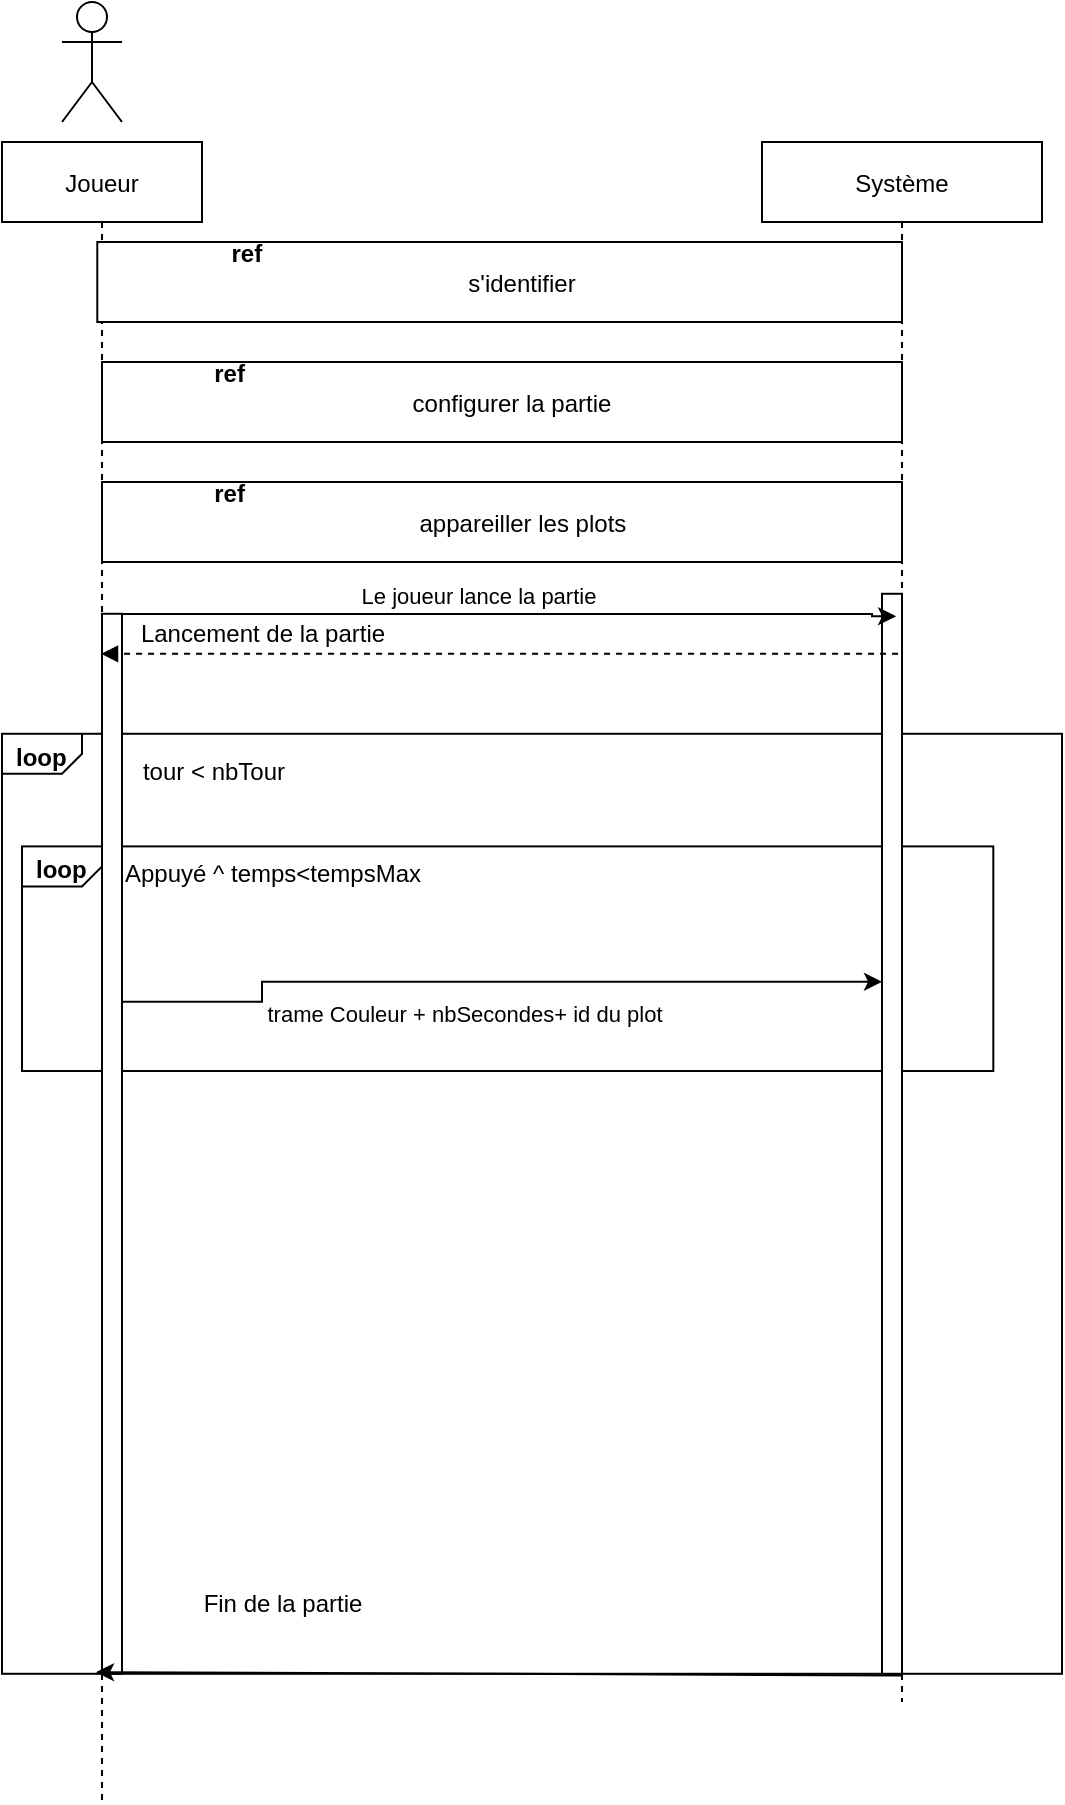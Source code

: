 <mxfile version="13.6.2" type="device"><diagram id="kgpKYQtTHZ0yAKxKKP6v" name="Page-1"><mxGraphModel dx="1422" dy="1342" grid="1" gridSize="10" guides="1" tooltips="1" connect="1" arrows="1" fold="1" page="0" pageScale="1" pageWidth="850" pageHeight="1100" math="0" shadow="0"><root><mxCell id="0"/><mxCell id="1" parent="0"/><mxCell id="3nuBFxr9cyL0pnOWT2aG-1" value="Joueur" style="shape=umlLifeline;perimeter=lifelinePerimeter;container=1;collapsible=0;recursiveResize=0;rounded=0;shadow=0;strokeWidth=1;" parent="1" vertex="1"><mxGeometry x="120" y="50" width="100" height="830" as="geometry"/></mxCell><mxCell id="3nuBFxr9cyL0pnOWT2aG-5" value="Système" style="shape=umlLifeline;perimeter=lifelinePerimeter;container=0;collapsible=0;recursiveResize=0;rounded=0;shadow=0;strokeWidth=1;" parent="1" vertex="1"><mxGeometry x="500" y="50" width="140" height="780" as="geometry"/></mxCell><mxCell id="WnYoMNKaXwerHSnEDr8r-4" value="" style="shape=umlActor;verticalLabelPosition=bottom;verticalAlign=top;html=1;outlineConnect=0;" parent="1" vertex="1"><mxGeometry x="150" y="-20" width="30" height="60" as="geometry"/></mxCell><mxCell id="czbxqio23ZAVVT4ZoBKw-15" value="" style="group" parent="1" vertex="1" connectable="0"><mxGeometry x="180" y="160" width="390" height="40" as="geometry"/></mxCell><mxCell id="czbxqio23ZAVVT4ZoBKw-16" value="" style="html=1;align=left;" parent="czbxqio23ZAVVT4ZoBKw-15" vertex="1"><mxGeometry x="-10" width="400" height="40" as="geometry"/></mxCell><mxCell id="czbxqio23ZAVVT4ZoBKw-17" value="configurer la partie" style="text;align=center;fontStyle=0;verticalAlign=middle;spacingLeft=3;spacingRight=3;strokeColor=none;rotatable=0;points=[[0,0.5],[1,0.5]];portConstraint=eastwest;" parent="czbxqio23ZAVVT4ZoBKw-15" vertex="1"><mxGeometry x="141.207" y="17.111" width="107.586" height="5.778" as="geometry"/></mxCell><mxCell id="czbxqio23ZAVVT4ZoBKw-18" value="ref" style="text;align=center;fontStyle=1;verticalAlign=middle;spacingLeft=3;spacingRight=3;strokeColor=none;rotatable=0;points=[[0,0.5],[1,0.5]];portConstraint=eastwest;" parent="czbxqio23ZAVVT4ZoBKw-15" vertex="1"><mxGeometry y="2.222" width="107.586" height="5.778" as="geometry"/></mxCell><mxCell id="czbxqio23ZAVVT4ZoBKw-20" value="" style="group" parent="1" vertex="1" connectable="0"><mxGeometry x="190" y="100" width="380" height="40" as="geometry"/></mxCell><mxCell id="czbxqio23ZAVVT4ZoBKw-21" value="" style="html=1;align=left;" parent="czbxqio23ZAVVT4ZoBKw-20" vertex="1"><mxGeometry x="-22.353" width="402.353" height="40" as="geometry"/></mxCell><mxCell id="czbxqio23ZAVVT4ZoBKw-22" value="s'identifier" style="text;align=center;fontStyle=0;verticalAlign=middle;spacingLeft=3;spacingRight=3;strokeColor=none;rotatable=0;points=[[0,0.5],[1,0.5]];portConstraint=eastwest;" parent="czbxqio23ZAVVT4ZoBKw-20" vertex="1"><mxGeometry x="137.586" y="17.111" width="104.828" height="5.778" as="geometry"/></mxCell><mxCell id="czbxqio23ZAVVT4ZoBKw-23" value="ref" style="text;align=center;fontStyle=1;verticalAlign=middle;spacingLeft=3;spacingRight=3;strokeColor=none;rotatable=0;points=[[0,0.5],[1,0.5]];portConstraint=eastwest;" parent="czbxqio23ZAVVT4ZoBKw-20" vertex="1"><mxGeometry y="2.222" width="104.828" height="5.778" as="geometry"/></mxCell><mxCell id="WnYoMNKaXwerHSnEDr8r-5" value="" style="html=1;shape=mxgraph.sysml.package;labelX=40;whiteSpace=wrap;align=center;fillColor=none;" parent="1" vertex="1"><mxGeometry x="120" y="345.89" width="530" height="470" as="geometry"/></mxCell><mxCell id="WnYoMNKaXwerHSnEDr8r-14" value="" style="html=1;shape=mxgraph.sysml.package;labelX=40;whiteSpace=wrap;align=center;fillColor=none;" parent="WnYoMNKaXwerHSnEDr8r-5" vertex="1"><mxGeometry x="10.004" y="56.312" width="485.657" height="112.307" as="geometry"/></mxCell><mxCell id="ZNe2NaBN33V6ErHDan2x-3" value="" style="html=1;points=[];perimeter=orthogonalPerimeter;" parent="WnYoMNKaXwerHSnEDr8r-5" vertex="1"><mxGeometry x="440" y="-70" width="10" height="540" as="geometry"/></mxCell><mxCell id="WnYoMNKaXwerHSnEDr8r-7" value="tour &amp;lt; nbTour" style="text;html=1;strokeColor=none;fillColor=none;align=center;verticalAlign=middle;whiteSpace=wrap;rounded=0;" parent="WnYoMNKaXwerHSnEDr8r-5" vertex="1"><mxGeometry x="58.889" width="94.222" height="37.436" as="geometry"/></mxCell><mxCell id="WnYoMNKaXwerHSnEDr8r-6" value="loop" style="html=1;align=left;verticalAlign=top;labelPosition=left;verticalLabelPosition=top;labelBackgroundColor=none;spacingLeft=5;spacingTop=-2;fontStyle=1;" parent="WnYoMNKaXwerHSnEDr8r-5" connectable="0" vertex="1"><mxGeometry as="geometry"/></mxCell><mxCell id="WnYoMNKaXwerHSnEDr8r-15" value="loop" style="html=1;align=left;verticalAlign=top;labelPosition=left;verticalLabelPosition=top;labelBackgroundColor=none;spacingLeft=5;spacingTop=-2;fontStyle=1;" parent="WnYoMNKaXwerHSnEDr8r-5" connectable="0" vertex="1"><mxGeometry x="10.004" y="56.312" as="geometry"/></mxCell><mxCell id="WnYoMNKaXwerHSnEDr8r-16" value="Appuyé ^ temps&amp;lt;tempsMax" style="text;html=1;strokeColor=none;fillColor=none;align=center;verticalAlign=middle;whiteSpace=wrap;rounded=0;" parent="WnYoMNKaXwerHSnEDr8r-5" vertex="1"><mxGeometry x="44.15" y="62.731" width="183.47" height="15.315" as="geometry"/></mxCell><mxCell id="WnYoMNKaXwerHSnEDr8r-26" value="Le joueur lance la partie" style="verticalAlign=bottom;html=1;endArrow=classic;edgeStyle=orthogonalEdgeStyle;rounded=0;exitX=0.5;exitY=0.222;exitDx=0;exitDy=0;exitPerimeter=0;endFill=1;entryX=0.479;entryY=0.304;entryDx=0;entryDy=0;entryPerimeter=0;" parent="1" target="3nuBFxr9cyL0pnOWT2aG-5" edge="1"><mxGeometry x="-0.012" relative="1" as="geometry"><mxPoint x="170" y="303.55" as="sourcePoint"/><mxPoint x="350" y="285.89" as="targetPoint"/><Array as="points"><mxPoint x="170" y="286"/><mxPoint x="555" y="286"/><mxPoint x="555" y="287"/></Array><mxPoint as="offset"/></mxGeometry></mxCell><mxCell id="WnYoMNKaXwerHSnEDr8r-25" style="edgeStyle=orthogonalEdgeStyle;rounded=0;orthogonalLoop=1;jettySize=auto;html=1;exitX=0.5;exitY=1;exitDx=0;exitDy=0;exitPerimeter=0;" parent="1" edge="1"><mxGeometry relative="1" as="geometry"><mxPoint x="375" y="745.89" as="sourcePoint"/><mxPoint x="375" y="745.89" as="targetPoint"/></mxGeometry></mxCell><mxCell id="WnYoMNKaXwerHSnEDr8r-30" value="Lancement de la partie" style="text;html=1;align=center;verticalAlign=middle;resizable=0;points=[];autosize=1;strokeColor=none;fillColor=none;" parent="1" vertex="1"><mxGeometry x="175" y="280.89" width="150" height="30" as="geometry"/></mxCell><mxCell id="WnYoMNKaXwerHSnEDr8r-33" value="Fin de la partie" style="text;html=1;align=center;verticalAlign=middle;resizable=0;points=[];autosize=1;strokeColor=none;fillColor=none;" parent="1" vertex="1"><mxGeometry x="210" y="765.89" width="100" height="30" as="geometry"/></mxCell><mxCell id="ZNe2NaBN33V6ErHDan2x-5" value="" style="html=1;points=[];perimeter=orthogonalPerimeter;" parent="1" vertex="1"><mxGeometry x="170" y="285.89" width="10" height="530" as="geometry"/></mxCell><mxCell id="WnYoMNKaXwerHSnEDr8r-32" value="" style="endArrow=classic;html=1;rounded=0;entryX=0.47;entryY=0.982;entryDx=0;entryDy=0;entryPerimeter=0;exitX=0.5;exitY=0.983;exitDx=0;exitDy=0;exitPerimeter=0;" parent="1" source="3nuBFxr9cyL0pnOWT2aG-5" edge="1"><mxGeometry width="50" height="50" relative="1" as="geometry"><mxPoint x="560" y="815" as="sourcePoint"/><mxPoint x="167" y="815.09" as="targetPoint"/><Array as="points"/></mxGeometry></mxCell><mxCell id="WnYoMNKaXwerHSnEDr8r-28" value="" style="endArrow=block;html=1;rounded=0;exitX=0.486;exitY=0.328;exitDx=0;exitDy=0;exitPerimeter=0;dashed=1;endFill=1;" parent="1" source="3nuBFxr9cyL0pnOWT2aG-5" edge="1"><mxGeometry width="50" height="50" relative="1" as="geometry"><mxPoint x="357" y="306.67" as="sourcePoint"/><mxPoint x="169.5" y="305.89" as="targetPoint"/><Array as="points"><mxPoint x="200" y="305.89"/></Array></mxGeometry></mxCell><mxCell id="xJt_3-qgVv-JPGMU0Qfo-1" value="" style="group" parent="1" vertex="1" connectable="0"><mxGeometry x="180" y="220" width="390" height="40" as="geometry"/></mxCell><mxCell id="xJt_3-qgVv-JPGMU0Qfo-2" value="" style="html=1;align=left;" parent="xJt_3-qgVv-JPGMU0Qfo-1" vertex="1"><mxGeometry x="-10" width="400" height="40" as="geometry"/></mxCell><mxCell id="xJt_3-qgVv-JPGMU0Qfo-4" value="ref" style="text;align=center;fontStyle=1;verticalAlign=middle;spacingLeft=3;spacingRight=3;strokeColor=none;rotatable=0;points=[[0,0.5],[1,0.5]];portConstraint=eastwest;" parent="xJt_3-qgVv-JPGMU0Qfo-1" vertex="1"><mxGeometry y="2.222" width="107.586" height="5.778" as="geometry"/></mxCell><mxCell id="xJt_3-qgVv-JPGMU0Qfo-3" value="appareiller les plots" style="text;align=center;fontStyle=0;verticalAlign=middle;spacingLeft=3;spacingRight=3;strokeColor=none;rotatable=0;points=[[0,0.5],[1,0.5]];portConstraint=eastwest;" parent="xJt_3-qgVv-JPGMU0Qfo-1" vertex="1"><mxGeometry x="146.663" y="12.11" width="107.594" height="15.78" as="geometry"/></mxCell><mxCell id="q-I6Nqeb_Ti0k3V22-E3-2" value="trame Couleur + nbSecondes+ id du plot" style="verticalAlign=bottom;html=1;endArrow=classic;edgeStyle=orthogonalEdgeStyle;rounded=0;exitX=1;exitY=0.366;exitDx=0;exitDy=0;exitPerimeter=0;endFill=1;" parent="1" source="ZNe2NaBN33V6ErHDan2x-5" target="ZNe2NaBN33V6ErHDan2x-3" edge="1"><mxGeometry x="-0.105" y="-20" relative="1" as="geometry"><mxPoint x="250" y="483.2" as="sourcePoint"/><mxPoint x="460" y="470" as="targetPoint"/><Array as="points"><mxPoint x="250" y="479.89"/><mxPoint x="250" y="469.89"/></Array><mxPoint x="7" y="5" as="offset"/></mxGeometry></mxCell></root></mxGraphModel></diagram></mxfile>